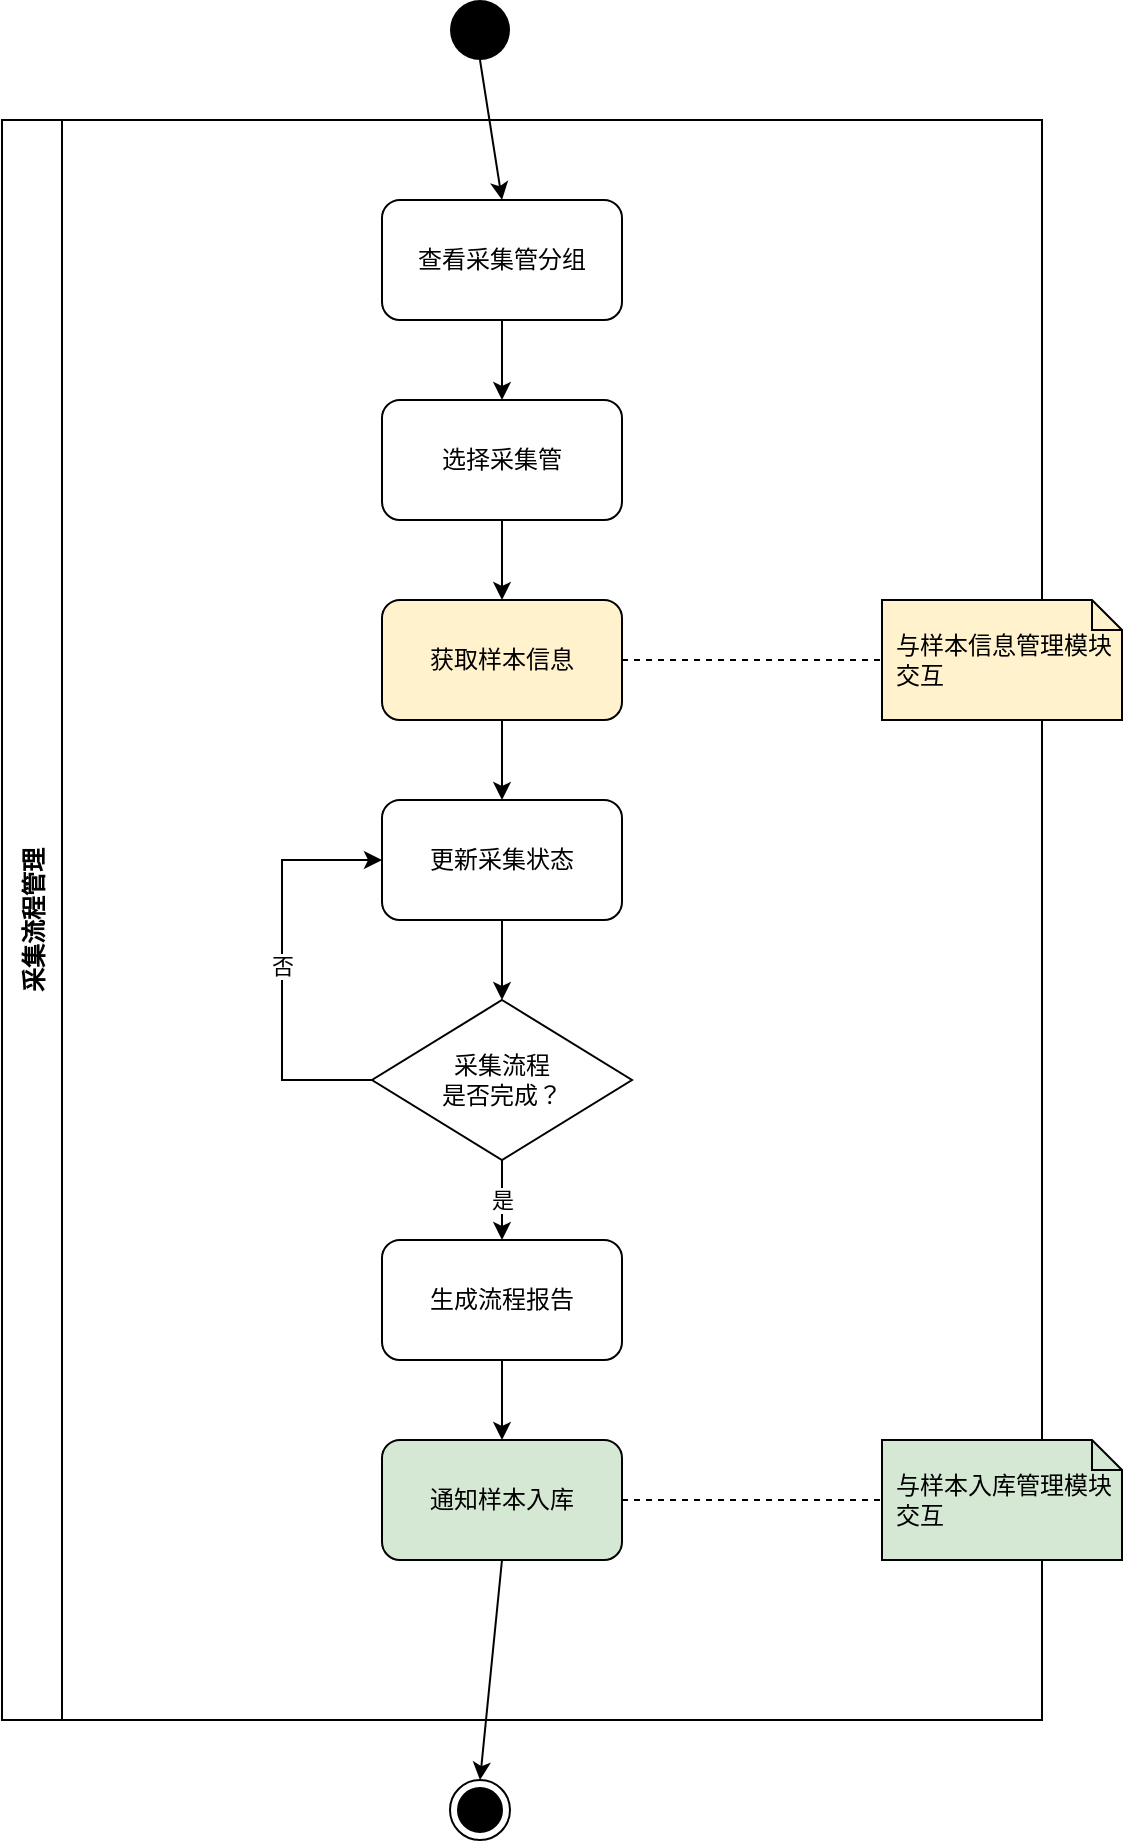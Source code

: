 <mxfile>
    <diagram id="collection-process-management" name="采集流程管理活动图">
        <mxGraphModel dx="1166" dy="706" grid="1" gridSize="10" guides="1" tooltips="1" connect="1" arrows="1" fold="1" page="1" pageScale="1" pageWidth="827" pageHeight="1169" math="0" shadow="0">
            <root>
                <mxCell id="0"/>
                <mxCell id="1" parent="0"/>
                
                <!-- 开始节点 -->
                <mxCell id="start" value="" style="ellipse;fillColor=#000000;strokeColor=none;html=1;" vertex="1" parent="1">
                    <mxGeometry x="384" y="40" width="30" height="30" as="geometry"/>
                </mxCell>
                
                <!-- 泳道分区 -->
                <mxCell id="pool1" value="采集流程管理" style="swimlane;horizontal=0;startSize=30;" vertex="1" parent="1">
                    <mxGeometry x="160" y="100" width="520" height="800" as="geometry"/>
                </mxCell>
                
                <!-- 活动节点 -->
                <mxCell id="act1" value="查看采集管分组" style="rounded=1;whiteSpace=wrap;html=1;" vertex="1" parent="pool1">
                    <mxGeometry x="190" y="40" width="120" height="60" as="geometry"/>
                </mxCell>
                
                <mxCell id="act2" value="选择采集管" style="rounded=1;whiteSpace=wrap;html=1;" vertex="1" parent="pool1">
                    <mxGeometry x="190" y="140" width="120" height="60" as="geometry"/>
                </mxCell>
                
                <mxCell id="act3" value="获取样本信息" style="rounded=1;whiteSpace=wrap;html=1;fillColor=#fff2cc;" vertex="1" parent="pool1">
                    <mxGeometry x="190" y="240" width="120" height="60" as="geometry"/>
                </mxCell>
                
                <mxCell id="act4" value="更新采集状态" style="rounded=1;whiteSpace=wrap;html=1;" vertex="1" parent="pool1">
                    <mxGeometry x="190" y="340" width="120" height="60" as="geometry"/>
                </mxCell>
                
                <mxCell id="decision1" value="采集流程&#10;是否完成？" style="rhombus;whiteSpace=wrap;html=1;" vertex="1" parent="pool1">
                    <mxGeometry x="185" y="440" width="130" height="80" as="geometry"/>
                </mxCell>
                
                <mxCell id="act5" value="生成流程报告" style="rounded=1;whiteSpace=wrap;html=1;" vertex="1" parent="pool1">
                    <mxGeometry x="190" y="560" width="120" height="60" as="geometry"/>
                </mxCell>
                
                <mxCell id="act6" value="通知样本入库" style="rounded=1;whiteSpace=wrap;html=1;fillColor=#d5e8d4;" vertex="1" parent="pool1">
                    <mxGeometry x="190" y="660" width="120" height="60" as="geometry"/>
                </mxCell>
                
                <!-- 结束节点 -->
                <mxCell id="end" value="" style="ellipse;html=1;shape=endState;fillColor=#000000;strokeColor=#000000;" vertex="1" parent="1">
                    <mxGeometry x="384" y="930" width="30" height="30" as="geometry"/>
                </mxCell>
                
                <!-- 连接线 -->
                <mxCell id="flow1" value="" style="endArrow=classic;html=1;rounded=0;exitX=0.5;exitY=1;exitDx=0;exitDy=0;entryX=0.5;entryY=0;entryDx=0;entryDy=0;" edge="1" parent="1" source="start" target="act1">
                    <mxGeometry width="50" height="50" relative="1" as="geometry"/>
                </mxCell>
                
                <mxCell id="flow2" value="" style="endArrow=classic;html=1;rounded=0;exitX=0.5;exitY=1;exitDx=0;exitDy=0;entryX=0.5;entryY=0;entryDx=0;entryDy=0;" edge="1" parent="1" source="act1" target="act2">
                    <mxGeometry width="50" height="50" relative="1" as="geometry"/>
                </mxCell>
                
                <mxCell id="flow3" value="" style="endArrow=classic;html=1;rounded=0;exitX=0.5;exitY=1;exitDx=0;exitDy=0;entryX=0.5;entryY=0;entryDx=0;entryDy=0;" edge="1" parent="1" source="act2" target="act3">
                    <mxGeometry width="50" height="50" relative="1" as="geometry"/>
                </mxCell>
                
                <mxCell id="flow4" value="" style="endArrow=classic;html=1;rounded=0;exitX=0.5;exitY=1;exitDx=0;exitDy=0;entryX=0.5;entryY=0;entryDx=0;entryDy=0;" edge="1" parent="1" source="act3" target="act4">
                    <mxGeometry width="50" height="50" relative="1" as="geometry"/>
                </mxCell>
                
                <mxCell id="flow5" value="" style="endArrow=classic;html=1;rounded=0;exitX=0.5;exitY=1;exitDx=0;exitDy=0;entryX=0.5;entryY=0;entryDx=0;entryDy=0;" edge="1" parent="1" source="act4" target="decision1">
                    <mxGeometry width="50" height="50" relative="1" as="geometry"/>
                </mxCell>
                
                <mxCell id="flow6" value="否" style="endArrow=classic;html=1;rounded=0;exitX=0;exitY=0.5;exitDx=0;exitDy=0;entryX=0;entryY=0.5;entryDx=0;entryDy=0;" edge="1" parent="1" source="decision1" target="act4">
                    <mxGeometry relative="1" as="geometry">
                        <Array as="points">
                            <mxPoint x="300" y="580"/>
                            <mxPoint x="300" y="470"/>
                        </Array>
                    </mxGeometry>
                </mxCell>
                
                <mxCell id="flow7" value="是" style="endArrow=classic;html=1;rounded=0;exitX=0.5;exitY=1;exitDx=0;exitDy=0;entryX=0.5;entryY=0;entryDx=0;entryDy=0;" edge="1" parent="1" source="decision1" target="act5">
                    <mxGeometry relative="1" as="geometry"/>
                </mxCell>
                
                <mxCell id="flow8" value="" style="endArrow=classic;html=1;rounded=0;exitX=0.5;exitY=1;exitDx=0;exitDy=0;entryX=0.5;entryY=0;entryDx=0;entryDy=0;" edge="1" parent="1" source="act5" target="act6">
                    <mxGeometry width="50" height="50" relative="1" as="geometry"/>
                </mxCell>
                
                <mxCell id="flow9" value="" style="endArrow=classic;html=1;rounded=0;exitX=0.5;exitY=1;exitDx=0;exitDy=0;entryX=0.5;entryY=0;entryDx=0;entryDy=0;" edge="1" parent="1" source="act6" target="end">
                    <mxGeometry width="50" height="50" relative="1" as="geometry"/>
                </mxCell>
                
                <!-- 注释 -->
                <mxCell id="note1" value="与样本信息管理模块交互" style="shape=note;size=15;align=left;spacingLeft=5;html=1;whiteSpace=wrap;fillColor=#fff2cc;" vertex="1" parent="1">
                    <mxGeometry x="600" y="340" width="120" height="60" as="geometry"/>
                </mxCell>
                
                <mxCell id="note2" value="与样本入库管理模块交互" style="shape=note;size=15;align=left;spacingLeft=5;html=1;whiteSpace=wrap;fillColor=#d5e8d4;" vertex="1" parent="1">
                    <mxGeometry x="600" y="760" width="120" height="60" as="geometry"/>
                </mxCell>
                
                <!-- 注释连接线 -->
                <mxCell id="note1_line" value="" style="endArrow=none;dashed=1;html=1;rounded=0;exitX=1;exitY=0.5;exitDx=0;exitDy=0;entryX=0;entryY=0.5;entryDx=0;entryDy=0;entryPerimeter=0;" edge="1" parent="1" source="act3" target="note1">
                    <mxGeometry width="50" height="50" relative="1" as="geometry"/>
                </mxCell>
                
                <mxCell id="note2_line" value="" style="endArrow=none;dashed=1;html=1;rounded=0;exitX=1;exitY=0.5;exitDx=0;exitDy=0;entryX=0;entryY=0.5;entryDx=0;entryDy=0;entryPerimeter=0;" edge="1" parent="1" source="act6" target="note2">
                    <mxGeometry width="50" height="50" relative="1" as="geometry"/>
                </mxCell>
            </root>
        </mxGraphModel>
    </diagram>
</mxfile>